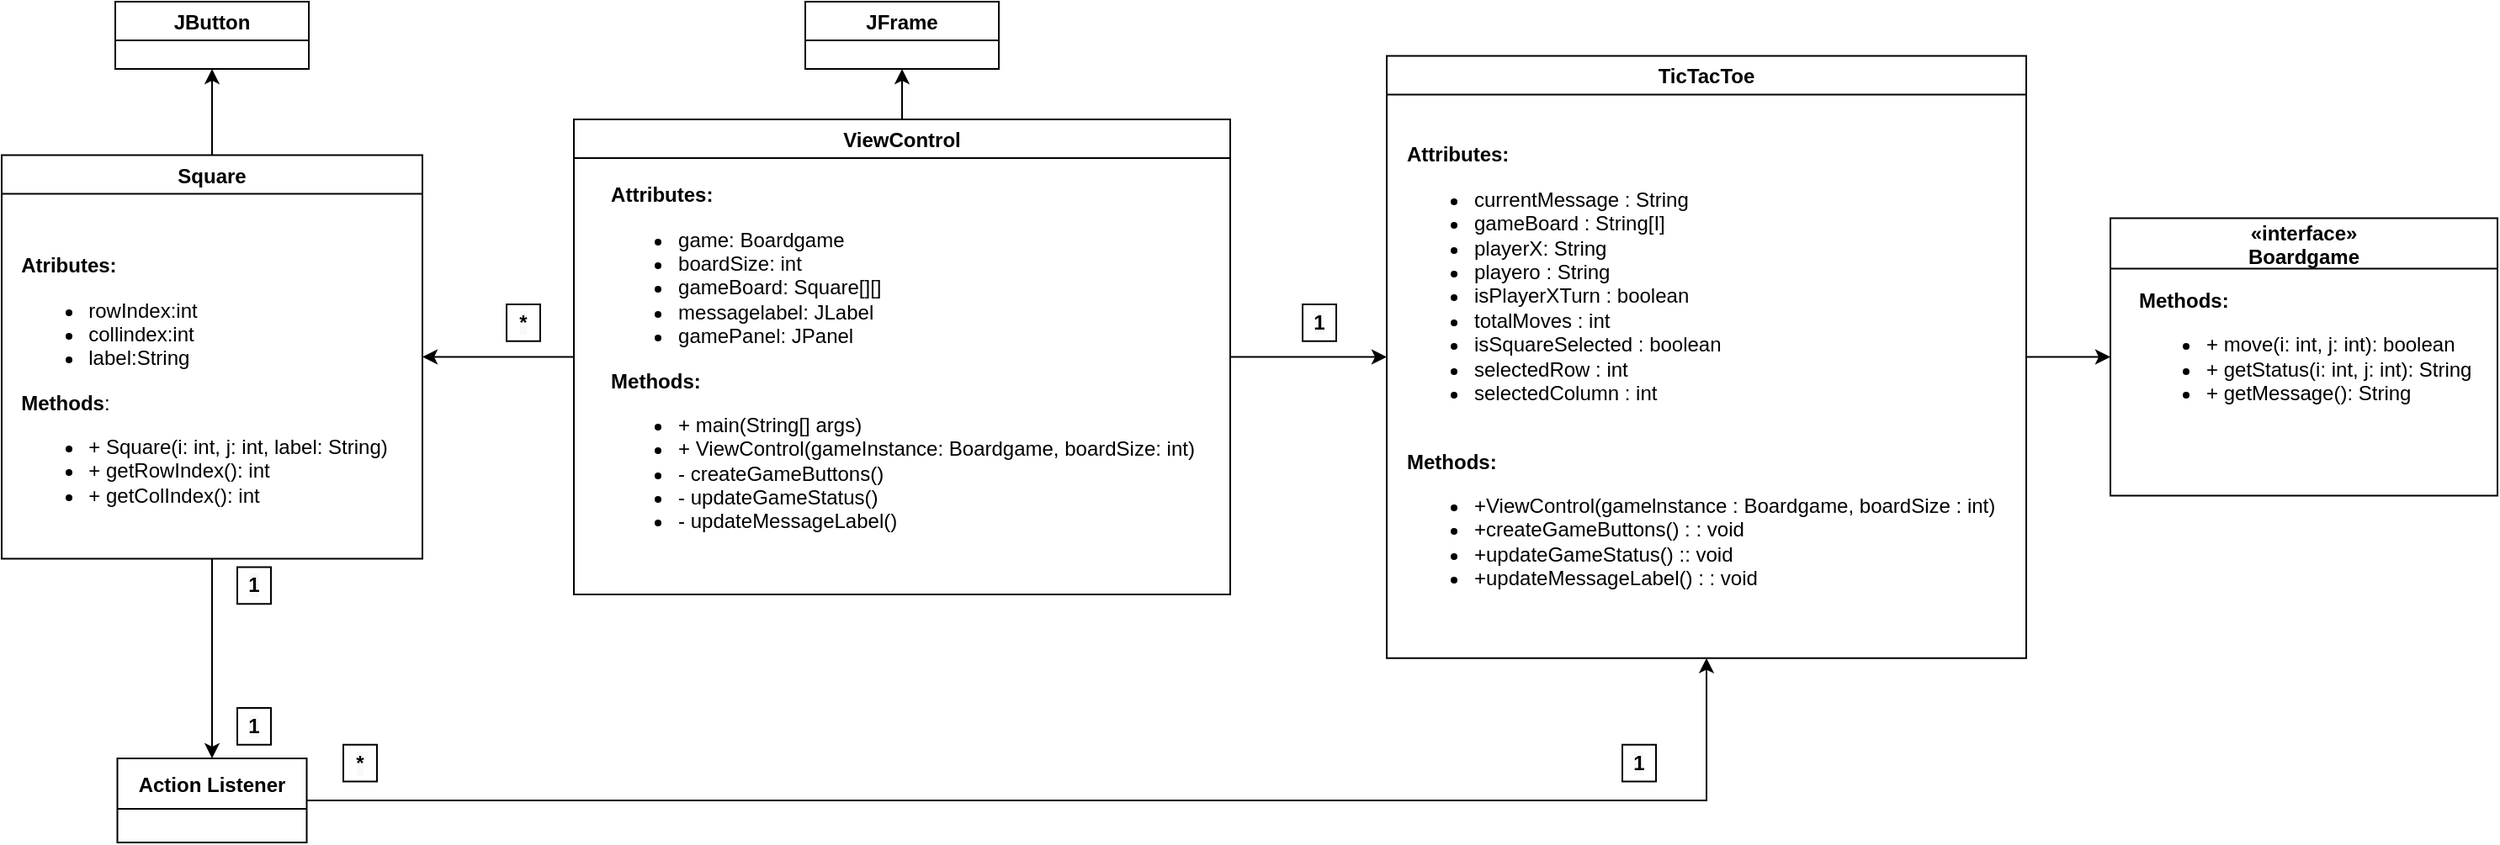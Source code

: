 <mxfile version="20.3.0" type="device"><diagram id="CHzXpAoTOf3DOpcnCzvu" name="Page-1"><mxGraphModel dx="2452" dy="1014" grid="1" gridSize="10" guides="1" tooltips="1" connect="1" arrows="1" fold="1" page="1" pageScale="1" pageWidth="827" pageHeight="1169" math="0" shadow="0"><root><mxCell id="0"/><mxCell id="1" parent="0"/><mxCell id="3bBVN28X5Um9O09CHcWC-1" value="«interface»&#10;Boardgame" style="swimlane;startSize=30;" parent="1" vertex="1"><mxGeometry x="1350" y="408.76" width="230" height="165" as="geometry"/></mxCell><mxCell id="3bBVN28X5Um9O09CHcWC-17" value="&lt;b&gt;Methods:&lt;/b&gt;&lt;br&gt;&lt;ul&gt;&lt;li&gt;+ move(i: int, j: int): boolean&lt;/li&gt;&lt;li&gt;+ getStatus(i: int, j: int): String&lt;/li&gt;&lt;li&gt;+ getMessage(): String&lt;/li&gt;&lt;/ul&gt;" style="text;whiteSpace=wrap;html=1;" parent="3bBVN28X5Um9O09CHcWC-1" vertex="1"><mxGeometry x="15" y="35" width="200" height="120" as="geometry"/></mxCell><mxCell id="GmMdUtjr1apScHXLThNE-11" style="edgeStyle=orthogonalEdgeStyle;rounded=0;orthogonalLoop=1;jettySize=auto;html=1;entryX=0;entryY=0.5;entryDx=0;entryDy=0;" parent="1" source="3bBVN28X5Um9O09CHcWC-7" target="3bBVN28X5Um9O09CHcWC-1" edge="1"><mxGeometry relative="1" as="geometry"/></mxCell><mxCell id="3bBVN28X5Um9O09CHcWC-7" value="TicTacToe" style="swimlane;" parent="1" vertex="1"><mxGeometry x="920" y="312.19" width="380" height="358.13" as="geometry"/></mxCell><mxCell id="5K04wdHDvAjyxA6R6bFk-1" value="&lt;div&gt;&lt;b&gt;Attributes:&lt;/b&gt;&lt;/div&gt;&lt;div&gt;&lt;ul&gt;&lt;li&gt;currentMessage : String&lt;/li&gt;&lt;li&gt;gameBoard : String[I]&lt;/li&gt;&lt;li&gt;playerX: String&lt;/li&gt;&lt;li&gt;playero : String&lt;/li&gt;&lt;li&gt;isPlayerXTurn : boolean&lt;/li&gt;&lt;li&gt;totalMoves : int&lt;/li&gt;&lt;li&gt;isSquareSelected : boolean&lt;/li&gt;&lt;li&gt;selectedRow : int&lt;/li&gt;&lt;li&gt;selectedColumn : int&lt;/li&gt;&lt;/ul&gt;&lt;/div&gt;&lt;div&gt;&lt;br&gt;&lt;/div&gt;&lt;div&gt;&lt;b&gt;Methods:&lt;/b&gt;&lt;/div&gt;&lt;div&gt;&lt;ul&gt;&lt;li&gt;+ViewControl(gamelnstance : Boardgame, boardSize : int)&lt;/li&gt;&lt;li&gt;+createGameButtons() : : void&lt;/li&gt;&lt;li&gt;+updateGameStatus() :: void&lt;/li&gt;&lt;li&gt;+updateMessageLabel() : : void&lt;/li&gt;&lt;/ul&gt;&lt;/div&gt;" style="text;html=1;align=left;verticalAlign=middle;resizable=0;points=[];autosize=1;strokeColor=none;fillColor=none;" vertex="1" parent="3bBVN28X5Um9O09CHcWC-7"><mxGeometry x="10" y="45.93" width="370" height="290" as="geometry"/></mxCell><mxCell id="GmMdUtjr1apScHXLThNE-10" style="edgeStyle=orthogonalEdgeStyle;rounded=0;orthogonalLoop=1;jettySize=auto;html=1;exitX=1;exitY=0.5;exitDx=0;exitDy=0;entryX=0;entryY=0.5;entryDx=0;entryDy=0;" parent="1" source="3bBVN28X5Um9O09CHcWC-11" target="3bBVN28X5Um9O09CHcWC-7" edge="1"><mxGeometry relative="1" as="geometry"><mxPoint x="910" y="525" as="targetPoint"/></mxGeometry></mxCell><mxCell id="ONATPwm2YSItbUiO9dBS-5" style="edgeStyle=orthogonalEdgeStyle;rounded=0;orthogonalLoop=1;jettySize=auto;html=1;entryX=1;entryY=0.5;entryDx=0;entryDy=0;" parent="1" source="3bBVN28X5Um9O09CHcWC-11" target="3bBVN28X5Um9O09CHcWC-12" edge="1"><mxGeometry relative="1" as="geometry"/></mxCell><mxCell id="ONATPwm2YSItbUiO9dBS-18" style="edgeStyle=orthogonalEdgeStyle;rounded=0;orthogonalLoop=1;jettySize=auto;html=1;entryX=0.5;entryY=1;entryDx=0;entryDy=0;" parent="1" source="3bBVN28X5Um9O09CHcWC-11" target="ONATPwm2YSItbUiO9dBS-16" edge="1"><mxGeometry relative="1" as="geometry"/></mxCell><mxCell id="3bBVN28X5Um9O09CHcWC-11" value="ViewControl" style="swimlane;" parent="1" vertex="1"><mxGeometry x="437" y="350" width="390" height="282.5" as="geometry"/></mxCell><mxCell id="3bBVN28X5Um9O09CHcWC-14" value="&lt;div style=&quot;text-align: left;&quot;&gt;&lt;br&gt;&lt;/div&gt;" style="text;html=1;align=center;verticalAlign=middle;resizable=0;points=[];autosize=1;strokeColor=none;fillColor=none;" parent="3bBVN28X5Um9O09CHcWC-11" vertex="1"><mxGeometry x="90" y="75" width="20" height="30" as="geometry"/></mxCell><mxCell id="3bBVN28X5Um9O09CHcWC-15" value="&lt;div&gt;&lt;div style=&quot;text-align: left;&quot;&gt;&lt;b&gt;Attributes:&lt;/b&gt;&lt;/div&gt;&lt;div&gt;&lt;ul&gt;&lt;li style=&quot;text-align: left;&quot;&gt;game: Boardgame&lt;/li&gt;&lt;li style=&quot;text-align: left;&quot;&gt;boardSize: int&lt;/li&gt;&lt;li style=&quot;text-align: left;&quot;&gt;gameBoard: Square[][]&lt;/li&gt;&lt;li style=&quot;text-align: left;&quot;&gt;messagelabel: JLabel&lt;/li&gt;&lt;li style=&quot;text-align: left;&quot;&gt;gamePanel: JPanel&lt;/li&gt;&lt;/ul&gt;&lt;/div&gt;&lt;/div&gt;&lt;div style=&quot;text-align: left;&quot;&gt;&lt;b&gt;Methods:&lt;/b&gt;&lt;/div&gt;&lt;div style=&quot;text-align: left;&quot;&gt;&lt;ul&gt;&lt;li&gt;+ main(String[] args)&lt;/li&gt;&lt;li&gt;+ ViewControl(gameInstance: Boardgame, boardSize: int)&lt;/li&gt;&lt;li&gt;- createGameButtons()&lt;/li&gt;&lt;li&gt;- updateGameStatus()&lt;/li&gt;&lt;li&gt;- updateMessageLabel()&lt;/li&gt;&lt;/ul&gt;&lt;/div&gt;" style="text;html=1;align=center;verticalAlign=middle;resizable=0;points=[];autosize=1;strokeColor=none;fillColor=none;" parent="3bBVN28X5Um9O09CHcWC-11" vertex="1"><mxGeometry x="10" y="32.5" width="370" height="230" as="geometry"/></mxCell><mxCell id="ONATPwm2YSItbUiO9dBS-1" style="edgeStyle=orthogonalEdgeStyle;rounded=0;orthogonalLoop=1;jettySize=auto;html=1;entryX=0.5;entryY=1;entryDx=0;entryDy=0;" parent="1" source="3bBVN28X5Um9O09CHcWC-12" target="0oX7Q8E3PGT2v3pzRPdw-1" edge="1"><mxGeometry relative="1" as="geometry"/></mxCell><mxCell id="ONATPwm2YSItbUiO9dBS-3" style="edgeStyle=orthogonalEdgeStyle;rounded=0;orthogonalLoop=1;jettySize=auto;html=1;entryX=0.5;entryY=0;entryDx=0;entryDy=0;" parent="1" source="3bBVN28X5Um9O09CHcWC-12" target="eALJY3h3k1feOhN2bujM-17" edge="1"><mxGeometry relative="1" as="geometry"/></mxCell><mxCell id="3bBVN28X5Um9O09CHcWC-12" value="Square" style="swimlane;" parent="1" vertex="1"><mxGeometry x="97" y="371.25" width="250" height="240" as="geometry"/></mxCell><mxCell id="3bBVN28X5Um9O09CHcWC-13" value="&lt;div&gt;&lt;br&gt;&lt;/div&gt;&lt;div&gt;&lt;br&gt;&lt;/div&gt;&lt;div style=&quot;text-align: left;&quot;&gt;&lt;b&gt;Atributes:&lt;/b&gt;&lt;/div&gt;&lt;div style=&quot;text-align: left;&quot;&gt;&lt;ul&gt;&lt;li&gt;rowIndex:int&lt;/li&gt;&lt;li&gt;collindex:int&lt;/li&gt;&lt;li&gt;label:String&lt;/li&gt;&lt;/ul&gt;&lt;/div&gt;&lt;div style=&quot;text-align: left;&quot;&gt;&lt;b&gt;Methods&lt;/b&gt;:&lt;/div&gt;&lt;div&gt;&lt;ul&gt;&lt;li style=&quot;text-align: left;&quot;&gt;+ Square(i: int, j: int, label: String)&lt;/li&gt;&lt;li style=&quot;text-align: left;&quot;&gt;+ getRowIndex(): int&lt;/li&gt;&lt;li style=&quot;text-align: left;&quot;&gt;+ getColIndex(): int&lt;/li&gt;&lt;/ul&gt;&lt;/div&gt;&lt;div&gt;&lt;br&gt;&lt;/div&gt;" style="text;html=1;align=center;verticalAlign=middle;resizable=0;points=[];autosize=1;strokeColor=none;fillColor=none;" parent="3bBVN28X5Um9O09CHcWC-12" vertex="1"><mxGeometry y="22.5" width="240" height="220" as="geometry"/></mxCell><mxCell id="ONATPwm2YSItbUiO9dBS-10" style="edgeStyle=orthogonalEdgeStyle;rounded=0;orthogonalLoop=1;jettySize=auto;html=1;entryX=0.5;entryY=1;entryDx=0;entryDy=0;" parent="1" source="eALJY3h3k1feOhN2bujM-17" target="3bBVN28X5Um9O09CHcWC-7" edge="1"><mxGeometry relative="1" as="geometry"/></mxCell><mxCell id="eALJY3h3k1feOhN2bujM-17" value="Action Listener" style="swimlane;fontStyle=1;childLayout=stackLayout;horizontal=1;startSize=30;horizontalStack=0;resizeParent=1;resizeParentMax=0;resizeLast=0;collapsible=1;marginBottom=0;" parent="1" vertex="1"><mxGeometry x="165.75" y="730" width="112.5" height="50" as="geometry"/></mxCell><mxCell id="0oX7Q8E3PGT2v3pzRPdw-1" value="JButton" style="swimlane;" parent="1" vertex="1"><mxGeometry x="164.5" y="280" width="115" height="40" as="geometry"/></mxCell><mxCell id="0oX7Q8E3PGT2v3pzRPdw-2" value="&lt;div style=&quot;text-align: left;&quot;&gt;&lt;br&gt;&lt;/div&gt;" style="text;html=1;align=center;verticalAlign=middle;resizable=0;points=[];autosize=1;strokeColor=none;fillColor=none;" parent="0oX7Q8E3PGT2v3pzRPdw-1" vertex="1"><mxGeometry x="90" y="75" width="20" height="30" as="geometry"/></mxCell><mxCell id="ONATPwm2YSItbUiO9dBS-8" value="&lt;b style=&quot;color: rgb(0, 0, 0); font-family: Helvetica; font-size: 12px; font-style: normal; font-variant-ligatures: normal; font-variant-caps: normal; letter-spacing: normal; orphans: 2; text-indent: 0px; text-transform: none; widows: 2; word-spacing: 0px; -webkit-text-stroke-width: 0px; background-color: rgb(248, 249, 250); text-decoration-thickness: initial; text-decoration-style: initial; text-decoration-color: initial;&quot;&gt;1&lt;/b&gt;" style="rounded=0;whiteSpace=wrap;html=1;align=center;" parent="1" vertex="1"><mxGeometry x="237" y="616.26" width="20" height="21.87" as="geometry"/></mxCell><mxCell id="ONATPwm2YSItbUiO9dBS-9" value="&lt;b style=&quot;color: rgb(0, 0, 0); font-family: Helvetica; font-size: 12px; font-style: normal; font-variant-ligatures: normal; font-variant-caps: normal; letter-spacing: normal; orphans: 2; text-indent: 0px; text-transform: none; widows: 2; word-spacing: 0px; -webkit-text-stroke-width: 0px; background-color: rgb(248, 249, 250); text-decoration-thickness: initial; text-decoration-style: initial; text-decoration-color: initial;&quot;&gt;1&lt;/b&gt;" style="rounded=0;whiteSpace=wrap;html=1;align=center;" parent="1" vertex="1"><mxGeometry x="237" y="700" width="20" height="21.87" as="geometry"/></mxCell><mxCell id="ONATPwm2YSItbUiO9dBS-11" value="&lt;b style=&quot;color: rgb(0, 0, 0); font-family: Helvetica; font-size: 12px; font-style: normal; font-variant-ligatures: normal; font-variant-caps: normal; letter-spacing: normal; orphans: 2; text-indent: 0px; text-transform: none; widows: 2; word-spacing: 0px; -webkit-text-stroke-width: 0px; background-color: rgb(248, 249, 250); text-decoration-thickness: initial; text-decoration-style: initial; text-decoration-color: initial;&quot;&gt;1&lt;/b&gt;" style="rounded=0;whiteSpace=wrap;html=1;align=center;" parent="1" vertex="1"><mxGeometry x="870" y="460" width="20" height="21.87" as="geometry"/></mxCell><mxCell id="ONATPwm2YSItbUiO9dBS-12" value="&lt;span style=&quot;color: rgb(0, 0, 0); font-family: Helvetica; font-size: 12px; font-style: normal; font-variant-ligatures: normal; font-variant-caps: normal; letter-spacing: normal; orphans: 2; text-indent: 0px; text-transform: none; widows: 2; word-spacing: 0px; -webkit-text-stroke-width: 0px; background-color: rgb(248, 249, 250); text-decoration-thickness: initial; text-decoration-style: initial; text-decoration-color: initial;&quot;&gt;&lt;b&gt;*&lt;/b&gt;&lt;/span&gt;" style="rounded=0;whiteSpace=wrap;html=1;align=center;" parent="1" vertex="1"><mxGeometry x="397" y="460" width="20" height="21.87" as="geometry"/></mxCell><mxCell id="ONATPwm2YSItbUiO9dBS-13" value="&lt;span style=&quot;color: rgb(0, 0, 0); font-family: Helvetica; font-size: 12px; font-style: normal; font-variant-ligatures: normal; font-variant-caps: normal; letter-spacing: normal; orphans: 2; text-indent: 0px; text-transform: none; widows: 2; word-spacing: 0px; -webkit-text-stroke-width: 0px; background-color: rgb(248, 249, 250); text-decoration-thickness: initial; text-decoration-style: initial; text-decoration-color: initial;&quot;&gt;&lt;b&gt;*&lt;/b&gt;&lt;/span&gt;" style="rounded=0;whiteSpace=wrap;html=1;align=center;" parent="1" vertex="1"><mxGeometry x="300" y="721.87" width="20" height="21.87" as="geometry"/></mxCell><mxCell id="ONATPwm2YSItbUiO9dBS-14" value="&lt;b style=&quot;color: rgb(0, 0, 0); font-family: Helvetica; font-size: 12px; font-style: normal; font-variant-ligatures: normal; font-variant-caps: normal; letter-spacing: normal; orphans: 2; text-indent: 0px; text-transform: none; widows: 2; word-spacing: 0px; -webkit-text-stroke-width: 0px; background-color: rgb(248, 249, 250); text-decoration-thickness: initial; text-decoration-style: initial; text-decoration-color: initial;&quot;&gt;1&lt;/b&gt;" style="rounded=0;whiteSpace=wrap;html=1;align=center;" parent="1" vertex="1"><mxGeometry x="1060" y="721.87" width="20" height="21.87" as="geometry"/></mxCell><mxCell id="ONATPwm2YSItbUiO9dBS-16" value="JFrame" style="swimlane;" parent="1" vertex="1"><mxGeometry x="574.5" y="280" width="115" height="40" as="geometry"/></mxCell><mxCell id="ONATPwm2YSItbUiO9dBS-17" value="&lt;div style=&quot;text-align: left;&quot;&gt;&lt;br&gt;&lt;/div&gt;" style="text;html=1;align=center;verticalAlign=middle;resizable=0;points=[];autosize=1;strokeColor=none;fillColor=none;" parent="ONATPwm2YSItbUiO9dBS-16" vertex="1"><mxGeometry x="90" y="75" width="20" height="30" as="geometry"/></mxCell></root></mxGraphModel></diagram></mxfile>